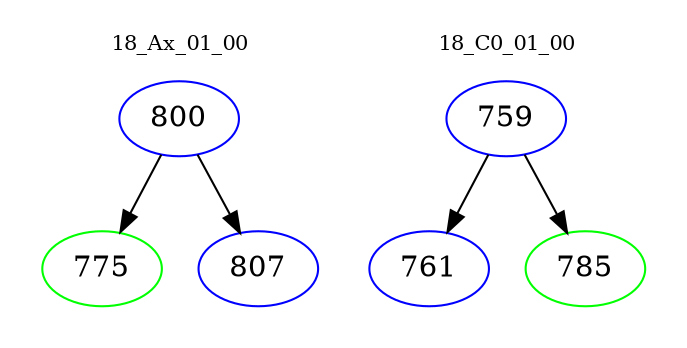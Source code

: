 digraph{
subgraph cluster_0 {
color = white
label = "18_Ax_01_00";
fontsize=10;
T0_800 [label="800", color="blue"]
T0_800 -> T0_775 [color="black"]
T0_775 [label="775", color="green"]
T0_800 -> T0_807 [color="black"]
T0_807 [label="807", color="blue"]
}
subgraph cluster_1 {
color = white
label = "18_C0_01_00";
fontsize=10;
T1_759 [label="759", color="blue"]
T1_759 -> T1_761 [color="black"]
T1_761 [label="761", color="blue"]
T1_759 -> T1_785 [color="black"]
T1_785 [label="785", color="green"]
}
}

